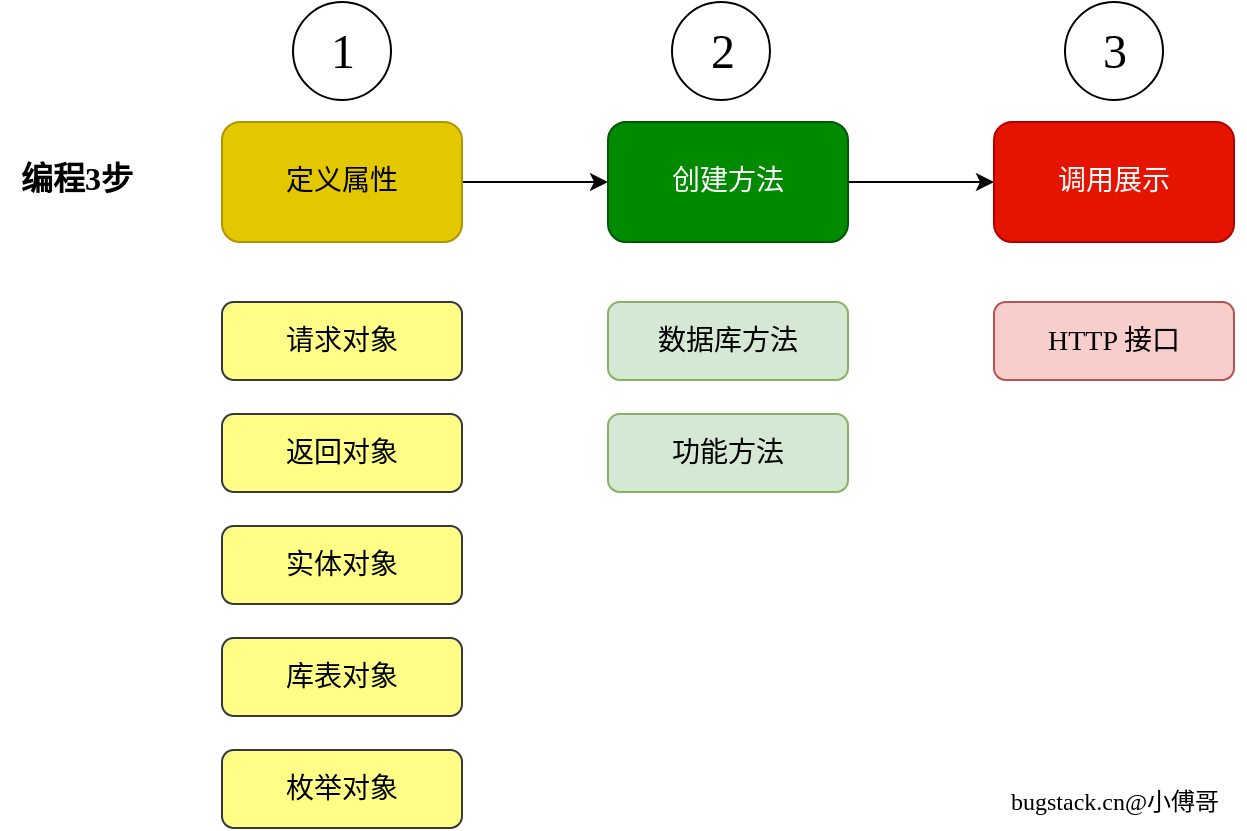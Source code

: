 <mxfile version="20.2.8" type="device" pages="3"><diagram id="c9HScdntACTEwCYFckSf" name="1. 问题"><mxGraphModel dx="1186" dy="737" grid="0" gridSize="10" guides="1" tooltips="1" connect="1" arrows="1" fold="1" page="1" pageScale="1" pageWidth="900" pageHeight="1600" math="0" shadow="0"><root><mxCell id="0"/><mxCell id="1" parent="0"/><mxCell id="GRa-rErKZM1RLX_Ollf9-36" value="" style="ellipse;whiteSpace=wrap;html=1;aspect=fixed;fontFamily=Comic Sans MS;fontSize=24;" vertex="1" parent="1"><mxGeometry x="636.5" y="381" width="49" height="49" as="geometry"/></mxCell><mxCell id="GRa-rErKZM1RLX_Ollf9-35" value="" style="ellipse;whiteSpace=wrap;html=1;aspect=fixed;fontFamily=Comic Sans MS;fontSize=24;" vertex="1" parent="1"><mxGeometry x="440" y="381" width="49" height="49" as="geometry"/></mxCell><mxCell id="GRa-rErKZM1RLX_Ollf9-34" value="" style="ellipse;whiteSpace=wrap;html=1;aspect=fixed;fontFamily=Comic Sans MS;fontSize=24;" vertex="1" parent="1"><mxGeometry x="250.5" y="381" width="49" height="49" as="geometry"/></mxCell><mxCell id="GRa-rErKZM1RLX_Ollf9-6" value="&lt;b&gt;&lt;font style=&quot;font-size: 16px;&quot;&gt;编程3步&lt;/font&gt;&lt;/b&gt;" style="text;html=1;align=center;verticalAlign=middle;resizable=0;points=[];autosize=1;strokeColor=none;fillColor=none;fontSize=14;fontFamily=Comic Sans MS;" vertex="1" parent="1"><mxGeometry x="104" y="453.5" width="76" height="31" as="geometry"/></mxCell><mxCell id="GRa-rErKZM1RLX_Ollf9-16" style="rounded=0;orthogonalLoop=1;jettySize=auto;html=1;exitX=1;exitY=0.5;exitDx=0;exitDy=0;fontFamily=Comic Sans MS;fontSize=16;" edge="1" parent="1" source="GRa-rErKZM1RLX_Ollf9-13" target="GRa-rErKZM1RLX_Ollf9-14"><mxGeometry relative="1" as="geometry"/></mxCell><mxCell id="GRa-rErKZM1RLX_Ollf9-13" value="定义属性" style="rounded=1;whiteSpace=wrap;html=1;fontFamily=Comic Sans MS;fontSize=14;fillColor=#e3c800;fontColor=#000000;strokeColor=#B09500;" vertex="1" parent="1"><mxGeometry x="215" y="441" width="120" height="60" as="geometry"/></mxCell><mxCell id="GRa-rErKZM1RLX_Ollf9-17" style="rounded=0;orthogonalLoop=1;jettySize=auto;html=1;exitX=1;exitY=0.5;exitDx=0;exitDy=0;entryX=0;entryY=0.5;entryDx=0;entryDy=0;fontFamily=Comic Sans MS;fontSize=16;" edge="1" parent="1" source="GRa-rErKZM1RLX_Ollf9-14" target="GRa-rErKZM1RLX_Ollf9-15"><mxGeometry relative="1" as="geometry"/></mxCell><mxCell id="GRa-rErKZM1RLX_Ollf9-14" value="创建方法" style="rounded=1;whiteSpace=wrap;html=1;fontFamily=Comic Sans MS;fontSize=14;fillColor=#008a00;fontColor=#ffffff;strokeColor=#005700;" vertex="1" parent="1"><mxGeometry x="408" y="441" width="120" height="60" as="geometry"/></mxCell><mxCell id="GRa-rErKZM1RLX_Ollf9-15" value="调用展示" style="rounded=1;whiteSpace=wrap;html=1;fontFamily=Comic Sans MS;fontSize=14;fillColor=#e51400;fontColor=#ffffff;strokeColor=#B20000;" vertex="1" parent="1"><mxGeometry x="601" y="441" width="120" height="60" as="geometry"/></mxCell><mxCell id="GRa-rErKZM1RLX_Ollf9-18" value="请求对象" style="rounded=1;whiteSpace=wrap;html=1;fontFamily=Comic Sans MS;fontSize=14;fillColor=#ffff88;strokeColor=#36393d;" vertex="1" parent="1"><mxGeometry x="215" y="531" width="120" height="39" as="geometry"/></mxCell><mxCell id="GRa-rErKZM1RLX_Ollf9-19" value="返回对象" style="rounded=1;whiteSpace=wrap;html=1;fontFamily=Comic Sans MS;fontSize=14;fillColor=#ffff88;strokeColor=#36393d;" vertex="1" parent="1"><mxGeometry x="215" y="587" width="120" height="39" as="geometry"/></mxCell><mxCell id="GRa-rErKZM1RLX_Ollf9-20" value="实体对象" style="rounded=1;whiteSpace=wrap;html=1;fontFamily=Comic Sans MS;fontSize=14;fillColor=#ffff88;strokeColor=#36393d;" vertex="1" parent="1"><mxGeometry x="215" y="643" width="120" height="39" as="geometry"/></mxCell><mxCell id="GRa-rErKZM1RLX_Ollf9-21" value="库表对象" style="rounded=1;whiteSpace=wrap;html=1;fontFamily=Comic Sans MS;fontSize=14;fillColor=#ffff88;strokeColor=#36393d;" vertex="1" parent="1"><mxGeometry x="215" y="699" width="120" height="39" as="geometry"/></mxCell><mxCell id="GRa-rErKZM1RLX_Ollf9-22" value="枚举对象" style="rounded=1;whiteSpace=wrap;html=1;fontFamily=Comic Sans MS;fontSize=14;fillColor=#ffff88;strokeColor=#36393d;" vertex="1" parent="1"><mxGeometry x="215" y="755" width="120" height="39" as="geometry"/></mxCell><mxCell id="GRa-rErKZM1RLX_Ollf9-23" value="数据库方法" style="rounded=1;whiteSpace=wrap;html=1;fontFamily=Comic Sans MS;fontSize=14;fillColor=#d5e8d4;strokeColor=#82b366;" vertex="1" parent="1"><mxGeometry x="408" y="531" width="120" height="39" as="geometry"/></mxCell><mxCell id="GRa-rErKZM1RLX_Ollf9-24" value="功能方法" style="rounded=1;whiteSpace=wrap;html=1;fontFamily=Comic Sans MS;fontSize=14;fillColor=#d5e8d4;strokeColor=#82b366;" vertex="1" parent="1"><mxGeometry x="408" y="587" width="120" height="39" as="geometry"/></mxCell><mxCell id="GRa-rErKZM1RLX_Ollf9-28" value="HTTP 接口" style="rounded=1;whiteSpace=wrap;html=1;fontFamily=Comic Sans MS;fontSize=14;fillColor=#f8cecc;strokeColor=#b85450;" vertex="1" parent="1"><mxGeometry x="601" y="531" width="120" height="39" as="geometry"/></mxCell><mxCell id="GRa-rErKZM1RLX_Ollf9-31" value="&lt;font style=&quot;font-size: 24px;&quot;&gt;1&lt;/font&gt;" style="text;html=1;align=center;verticalAlign=middle;resizable=0;points=[];autosize=1;strokeColor=none;fillColor=none;fontSize=16;fontFamily=Comic Sans MS;" vertex="1" parent="1"><mxGeometry x="260.5" y="385" width="29" height="41" as="geometry"/></mxCell><mxCell id="GRa-rErKZM1RLX_Ollf9-32" value="&lt;font style=&quot;font-size: 24px;&quot;&gt;2&lt;/font&gt;" style="text;html=1;align=center;verticalAlign=middle;resizable=0;points=[];autosize=1;strokeColor=none;fillColor=none;fontSize=16;fontFamily=Comic Sans MS;" vertex="1" parent="1"><mxGeometry x="448" y="385" width="33" height="41" as="geometry"/></mxCell><mxCell id="GRa-rErKZM1RLX_Ollf9-33" value="&lt;font style=&quot;font-size: 24px;&quot;&gt;3&lt;/font&gt;" style="text;html=1;align=center;verticalAlign=middle;resizable=0;points=[];autosize=1;strokeColor=none;fillColor=none;fontSize=16;fontFamily=Comic Sans MS;" vertex="1" parent="1"><mxGeometry x="644.5" y="385" width="33" height="41" as="geometry"/></mxCell><mxCell id="gU6OYbgP1_vWouHDrSD_-1" value="bugstack.cn@小傅哥" style="text;html=1;align=center;verticalAlign=middle;resizable=0;points=[];autosize=1;strokeColor=none;fillColor=none;fontSize=12;fontFamily=Comic Sans MS;" vertex="1" parent="1"><mxGeometry x="595.5" y="768" width="131" height="26" as="geometry"/></mxCell></root></mxGraphModel></diagram><diagram id="Qjllg6JF8vO2Y3taFBXO" name="2. 架构"><mxGraphModel dx="1318" dy="819" grid="0" gridSize="10" guides="1" tooltips="1" connect="1" arrows="1" fold="1" page="0" pageScale="1" pageWidth="900" pageHeight="1600" math="0" shadow="0"><root><mxCell id="0"/><mxCell id="1" parent="0"/><mxCell id="mUkhWpOS0x0POfBQaQVl-10" style="edgeStyle=orthogonalEdgeStyle;rounded=0;orthogonalLoop=1;jettySize=auto;html=1;exitX=1;exitY=0.5;exitDx=0;exitDy=0;entryX=0;entryY=0.5;entryDx=0;entryDy=0;fontFamily=Comic Sans MS;fontSize=14;" edge="1" parent="1" source="mUkhWpOS0x0POfBQaQVl-1" target="mUkhWpOS0x0POfBQaQVl-2"><mxGeometry relative="1" as="geometry"/></mxCell><mxCell id="mUkhWpOS0x0POfBQaQVl-11" style="edgeStyle=orthogonalEdgeStyle;rounded=0;orthogonalLoop=1;jettySize=auto;html=1;exitX=1;exitY=0.5;exitDx=0;exitDy=0;entryX=0;entryY=0.5;entryDx=0;entryDy=0;fontFamily=Comic Sans MS;fontSize=14;" edge="1" parent="1" source="mUkhWpOS0x0POfBQaQVl-1" target="mUkhWpOS0x0POfBQaQVl-5"><mxGeometry relative="1" as="geometry"/></mxCell><mxCell id="mUkhWpOS0x0POfBQaQVl-12" style="edgeStyle=orthogonalEdgeStyle;rounded=0;orthogonalLoop=1;jettySize=auto;html=1;exitX=1;exitY=0.5;exitDx=0;exitDy=0;entryX=0;entryY=0.5;entryDx=0;entryDy=0;fontFamily=Comic Sans MS;fontSize=14;" edge="1" parent="1" source="mUkhWpOS0x0POfBQaQVl-1" target="mUkhWpOS0x0POfBQaQVl-3"><mxGeometry relative="1" as="geometry"/></mxCell><mxCell id="mUkhWpOS0x0POfBQaQVl-13" style="edgeStyle=orthogonalEdgeStyle;rounded=0;orthogonalLoop=1;jettySize=auto;html=1;exitX=1;exitY=0.5;exitDx=0;exitDy=0;fontFamily=Comic Sans MS;fontSize=14;" edge="1" parent="1" source="mUkhWpOS0x0POfBQaQVl-1" target="mUkhWpOS0x0POfBQaQVl-4"><mxGeometry relative="1" as="geometry"/></mxCell><mxCell id="mUkhWpOS0x0POfBQaQVl-1" value="&lt;font style=&quot;font-size: 14px;&quot; face=&quot;Comic Sans MS&quot;&gt;MVC 分层架构&lt;/font&gt;" style="rounded=1;whiteSpace=wrap;html=1;sketch=1;" vertex="1" parent="1"><mxGeometry x="86" y="346" width="120" height="60" as="geometry"/></mxCell><mxCell id="mUkhWpOS0x0POfBQaQVl-2" value="Controller" style="rounded=1;whiteSpace=wrap;html=1;fontFamily=Comic Sans MS;fontSize=14;fillColor=#e3c800;fontColor=#000000;strokeColor=#B09500;" vertex="1" parent="1"><mxGeometry x="304" y="197" width="120" height="60" as="geometry"/></mxCell><mxCell id="mUkhWpOS0x0POfBQaQVl-3" value="dao" style="rounded=1;whiteSpace=wrap;html=1;fontFamily=Comic Sans MS;fontSize=14;fillColor=#008a00;fontColor=#ffffff;strokeColor=#005700;" vertex="1" parent="1"><mxGeometry x="304" y="298" width="120" height="60" as="geometry"/></mxCell><mxCell id="mUkhWpOS0x0POfBQaQVl-4" value="domain" style="rounded=1;whiteSpace=wrap;html=1;fontFamily=Comic Sans MS;fontSize=14;fillColor=#1ba1e2;fontColor=#ffffff;strokeColor=#006EAF;" vertex="1" parent="1"><mxGeometry x="304" y="399" width="120" height="60" as="geometry"/></mxCell><mxCell id="mUkhWpOS0x0POfBQaQVl-5" value="service" style="rounded=1;whiteSpace=wrap;html=1;fontFamily=Comic Sans MS;fontSize=14;fillColor=#e51400;fontColor=#ffffff;strokeColor=#B20000;" vertex="1" parent="1"><mxGeometry x="304" y="500" width="120" height="60" as="geometry"/></mxCell><mxCell id="mUkhWpOS0x0POfBQaQVl-6" value="控制层，接口的实现" style="text;html=1;align=center;verticalAlign=middle;resizable=0;points=[];autosize=1;strokeColor=none;fillColor=none;fontSize=14;fontFamily=Comic Sans MS;fontStyle=1" vertex="1" parent="1"><mxGeometry x="292" y="159" width="144" height="29" as="geometry"/></mxCell><mxCell id="mUkhWpOS0x0POfBQaQVl-7" value="数据层，库表的访问" style="text;html=1;align=center;verticalAlign=middle;resizable=0;points=[];autosize=1;strokeColor=none;fillColor=none;fontSize=14;fontFamily=Comic Sans MS;fontStyle=1" vertex="1" parent="1"><mxGeometry x="292" y="269" width="144" height="29" as="geometry"/></mxCell><mxCell id="mUkhWpOS0x0POfBQaQVl-8" value="对象层，对象的定义" style="text;html=1;align=center;verticalAlign=middle;resizable=0;points=[];autosize=1;strokeColor=none;fillColor=none;fontSize=14;fontFamily=Comic Sans MS;fontStyle=1" vertex="1" parent="1"><mxGeometry x="292" y="370" width="144" height="29" as="geometry"/></mxCell><mxCell id="mUkhWpOS0x0POfBQaQVl-9" value="服务层，逻辑的实现" style="text;html=1;align=center;verticalAlign=middle;resizable=0;points=[];autosize=1;strokeColor=none;fillColor=none;fontSize=14;fontFamily=Comic Sans MS;fontStyle=1" vertex="1" parent="1"><mxGeometry x="292" y="471" width="144" height="29" as="geometry"/></mxCell><mxCell id="7dCJIL6UfYk0mFx8YdLy-1" value="请求对象" style="rounded=1;whiteSpace=wrap;html=1;fontFamily=Comic Sans MS;fontSize=14;fillColor=#ffff88;strokeColor=#36393d;" vertex="1" parent="1"><mxGeometry x="453" y="409.5" width="120" height="39" as="geometry"/></mxCell><mxCell id="7dCJIL6UfYk0mFx8YdLy-2" value="返回对象" style="rounded=1;whiteSpace=wrap;html=1;fontFamily=Comic Sans MS;fontSize=14;fillColor=#ffff88;strokeColor=#36393d;" vertex="1" parent="1"><mxGeometry x="602" y="409.5" width="120" height="39" as="geometry"/></mxCell><mxCell id="7dCJIL6UfYk0mFx8YdLy-3" value="实体对象" style="rounded=1;whiteSpace=wrap;html=1;fontFamily=Comic Sans MS;fontSize=14;fillColor=#ffff88;strokeColor=#36393d;" vertex="1" parent="1"><mxGeometry x="751" y="409.5" width="120" height="39" as="geometry"/></mxCell><mxCell id="7dCJIL6UfYk0mFx8YdLy-4" value="库表对象" style="rounded=1;whiteSpace=wrap;html=1;fontFamily=Comic Sans MS;fontSize=14;fillColor=#ffff88;strokeColor=#36393d;" vertex="1" parent="1"><mxGeometry x="900" y="409.5" width="120" height="39" as="geometry"/></mxCell><mxCell id="7dCJIL6UfYk0mFx8YdLy-5" value="枚举对象" style="rounded=1;whiteSpace=wrap;html=1;fontFamily=Comic Sans MS;fontSize=14;fillColor=#ffff88;strokeColor=#36393d;" vertex="1" parent="1"><mxGeometry x="1049" y="409.5" width="120" height="39" as="geometry"/></mxCell><mxCell id="7dCJIL6UfYk0mFx8YdLy-6" value="数据库方法" style="rounded=1;whiteSpace=wrap;html=1;fontFamily=Comic Sans MS;fontSize=14;fillColor=#d5e8d4;strokeColor=#82b366;" vertex="1" parent="1"><mxGeometry x="453" y="308.5" width="120" height="39" as="geometry"/></mxCell><mxCell id="7dCJIL6UfYk0mFx8YdLy-7" value="功能方法" style="rounded=1;whiteSpace=wrap;html=1;fontFamily=Comic Sans MS;fontSize=14;fillColor=#d5e8d4;strokeColor=#82b366;" vertex="1" parent="1"><mxGeometry x="453" y="510.5" width="120" height="39" as="geometry"/></mxCell><mxCell id="7dCJIL6UfYk0mFx8YdLy-8" value="HTTP 接口" style="rounded=1;whiteSpace=wrap;html=1;fontFamily=Comic Sans MS;fontSize=14;fillColor=#f8cecc;strokeColor=#b85450;" vertex="1" parent="1"><mxGeometry x="453" y="207.5" width="120" height="39" as="geometry"/></mxCell><mxCell id="7dCJIL6UfYk0mFx8YdLy-10" value="" style="shape=curlyBracket;whiteSpace=wrap;html=1;rounded=1;fontFamily=Comic Sans MS;fontSize=24;rotation=-90;" vertex="1" parent="1"><mxGeometry x="654.5" y="253" width="15" height="416" as="geometry"/></mxCell><mxCell id="7dCJIL6UfYk0mFx8YdLy-12" value="" style="shape=curlyBracket;whiteSpace=wrap;html=1;rounded=1;fontFamily=Comic Sans MS;fontSize=24;rotation=-90;" vertex="1" parent="1"><mxGeometry x="952.5" y="402" width="15" height="118.5" as="geometry"/></mxCell><mxCell id="7dCJIL6UfYk0mFx8YdLy-13" value="" style="shape=curlyBracket;whiteSpace=wrap;html=1;rounded=1;fontFamily=Comic Sans MS;fontSize=24;rotation=-90;" vertex="1" parent="1"><mxGeometry x="1102.75" y="397.75" width="15" height="121" as="geometry"/></mxCell><mxCell id="Ih8tig78cwTCgXSXQImq-1" value="bugstack.cn@小傅哥" style="text;html=1;align=center;verticalAlign=middle;resizable=0;points=[];autosize=1;strokeColor=none;fillColor=none;fontSize=12;fontFamily=Comic Sans MS;" vertex="1" parent="1"><mxGeometry x="1038" y="523.5" width="131" height="26" as="geometry"/></mxCell></root></mxGraphModel></diagram><diagram id="IbJuPW5fwbRyof4lrsmB" name="3. 流程"><mxGraphModel dx="1186" dy="737" grid="0" gridSize="10" guides="1" tooltips="1" connect="1" arrows="1" fold="1" page="1" pageScale="1" pageWidth="900" pageHeight="1600" math="0" shadow="0"><root><mxCell id="0"/><mxCell id="1" parent="0"/><mxCell id="kUkCPYXHlj86-DsSZWxj-3" value="" style="edgeStyle=none;rounded=0;orthogonalLoop=1;jettySize=auto;html=1;fontFamily=Comic Sans MS;fontSize=20;" edge="1" parent="1" source="kUkCPYXHlj86-DsSZWxj-1" target="kUkCPYXHlj86-DsSZWxj-2"><mxGeometry relative="1" as="geometry"/></mxCell><mxCell id="kUkCPYXHlj86-DsSZWxj-1" value="&lt;font style=&quot;font-size: 20px;&quot;&gt;Actor&lt;/font&gt;" style="shape=umlActor;verticalLabelPosition=bottom;verticalAlign=top;html=1;outlineConnect=0;sketch=1;fontFamily=Comic Sans MS;fontSize=24;gradientColor=none;" vertex="1" parent="1"><mxGeometry x="100" y="228" width="30" height="60" as="geometry"/></mxCell><mxCell id="kUkCPYXHlj86-DsSZWxj-6" style="edgeStyle=none;rounded=0;orthogonalLoop=1;jettySize=auto;html=1;exitX=1;exitY=0.5;exitDx=0;exitDy=0;fontFamily=Comic Sans MS;fontSize=20;" edge="1" parent="1" source="kUkCPYXHlj86-DsSZWxj-2" target="kUkCPYXHlj86-DsSZWxj-4"><mxGeometry relative="1" as="geometry"/></mxCell><mxCell id="kUkCPYXHlj86-DsSZWxj-2" value="&lt;font style=&quot;font-size: 15px;&quot;&gt;HTTP 请求&lt;/font&gt;" style="rounded=1;whiteSpace=wrap;html=1;sketch=1;fontFamily=Comic Sans MS;fontSize=24;fillColor=#d5e8d4;strokeColor=#82b366;" vertex="1" parent="1"><mxGeometry x="191" y="228" width="120" height="60" as="geometry"/></mxCell><mxCell id="kUkCPYXHlj86-DsSZWxj-24" style="edgeStyle=orthogonalEdgeStyle;rounded=0;orthogonalLoop=1;jettySize=auto;html=1;exitX=1;exitY=0.5;exitDx=0;exitDy=0;fontFamily=Comic Sans MS;fontSize=10;" edge="1" parent="1" source="kUkCPYXHlj86-DsSZWxj-4" target="kUkCPYXHlj86-DsSZWxj-8"><mxGeometry relative="1" as="geometry"/></mxCell><mxCell id="kUkCPYXHlj86-DsSZWxj-4" value="&lt;span style=&quot;font-size: 15px;&quot;&gt;Controller&lt;br&gt;&lt;/span&gt;" style="rounded=1;whiteSpace=wrap;html=1;sketch=1;fontFamily=Comic Sans MS;fontSize=24;fillColor=#f8cecc;strokeColor=#b85450;" vertex="1" parent="1"><mxGeometry x="372" y="228" width="120" height="60" as="geometry"/></mxCell><mxCell id="kUkCPYXHlj86-DsSZWxj-26" style="edgeStyle=orthogonalEdgeStyle;rounded=0;orthogonalLoop=1;jettySize=auto;html=1;exitX=1;exitY=0.5;exitDx=0;exitDy=0;entryX=1;entryY=0.5;entryDx=0;entryDy=0;fontFamily=Comic Sans MS;fontSize=10;" edge="1" parent="1" source="kUkCPYXHlj86-DsSZWxj-5" target="kUkCPYXHlj86-DsSZWxj-16"><mxGeometry relative="1" as="geometry"/></mxCell><mxCell id="kUkCPYXHlj86-DsSZWxj-30" value="否" style="edgeLabel;html=1;align=center;verticalAlign=middle;resizable=0;points=[];fontSize=12;fontFamily=Comic Sans MS;" vertex="1" connectable="0" parent="kUkCPYXHlj86-DsSZWxj-26"><mxGeometry x="-0.527" y="1" relative="1" as="geometry"><mxPoint as="offset"/></mxGeometry></mxCell><mxCell id="kUkCPYXHlj86-DsSZWxj-27" style="edgeStyle=orthogonalEdgeStyle;rounded=0;orthogonalLoop=1;jettySize=auto;html=1;exitX=0.5;exitY=1;exitDx=0;exitDy=0;fontFamily=Comic Sans MS;fontSize=10;" edge="1" parent="1" source="kUkCPYXHlj86-DsSZWxj-5" target="kUkCPYXHlj86-DsSZWxj-14"><mxGeometry relative="1" as="geometry"/></mxCell><mxCell id="kUkCPYXHlj86-DsSZWxj-29" value="&lt;font style=&quot;font-size: 12px;&quot;&gt;是&lt;/font&gt;" style="edgeLabel;html=1;align=center;verticalAlign=middle;resizable=0;points=[];fontSize=10;fontFamily=Comic Sans MS;" vertex="1" connectable="0" parent="kUkCPYXHlj86-DsSZWxj-27"><mxGeometry x="-0.255" y="-1" relative="1" as="geometry"><mxPoint as="offset"/></mxGeometry></mxCell><mxCell id="kUkCPYXHlj86-DsSZWxj-5" value="&lt;font style=&quot;font-size: 15px;&quot;&gt;数据库交互&lt;/font&gt;" style="rhombus;whiteSpace=wrap;html=1;sketch=1;fontFamily=Comic Sans MS;fontSize=20;fillColor=#dae8fc;strokeColor=#6c8ebf;" vertex="1" parent="1"><mxGeometry x="732" y="218" width="126" height="80" as="geometry"/></mxCell><mxCell id="kUkCPYXHlj86-DsSZWxj-25" style="edgeStyle=orthogonalEdgeStyle;rounded=0;orthogonalLoop=1;jettySize=auto;html=1;exitX=1;exitY=0.5;exitDx=0;exitDy=0;fontFamily=Comic Sans MS;fontSize=10;" edge="1" parent="1" source="kUkCPYXHlj86-DsSZWxj-8" target="kUkCPYXHlj86-DsSZWxj-5"><mxGeometry relative="1" as="geometry"/></mxCell><mxCell id="kUkCPYXHlj86-DsSZWxj-8" value="&lt;span style=&quot;font-size: 15px;&quot;&gt;Service&lt;/span&gt;" style="rounded=1;whiteSpace=wrap;html=1;sketch=1;fontFamily=Comic Sans MS;fontSize=24;fillColor=#ffe6cc;strokeColor=#d79b00;" vertex="1" parent="1"><mxGeometry x="556" y="228" width="120" height="60" as="geometry"/></mxCell><mxCell id="kUkCPYXHlj86-DsSZWxj-28" style="edgeStyle=orthogonalEdgeStyle;rounded=0;orthogonalLoop=1;jettySize=auto;html=1;exitX=0.5;exitY=1;exitDx=0;exitDy=0;entryX=1;entryY=0.5;entryDx=0;entryDy=0;fontFamily=Comic Sans MS;fontSize=10;" edge="1" parent="1" source="kUkCPYXHlj86-DsSZWxj-14" target="kUkCPYXHlj86-DsSZWxj-16"><mxGeometry relative="1" as="geometry"/></mxCell><mxCell id="kUkCPYXHlj86-DsSZWxj-14" value="&lt;span style=&quot;font-size: 15px;&quot;&gt;DAO&lt;/span&gt;" style="rounded=1;whiteSpace=wrap;html=1;sketch=1;fontFamily=Comic Sans MS;fontSize=24;fillColor=#dae8fc;strokeColor=#6c8ebf;" vertex="1" parent="1"><mxGeometry x="735" y="359" width="120" height="60" as="geometry"/></mxCell><mxCell id="kUkCPYXHlj86-DsSZWxj-22" style="edgeStyle=orthogonalEdgeStyle;rounded=0;orthogonalLoop=1;jettySize=auto;html=1;exitX=0;exitY=0.5;exitDx=0;exitDy=0;fontFamily=Comic Sans MS;fontSize=10;" edge="1" parent="1" source="kUkCPYXHlj86-DsSZWxj-16" target="kUkCPYXHlj86-DsSZWxj-21"><mxGeometry relative="1" as="geometry"/></mxCell><mxCell id="kUkCPYXHlj86-DsSZWxj-16" value="&lt;span style=&quot;font-size: 15px;&quot;&gt;Controller&lt;br&gt;&lt;/span&gt;" style="rounded=1;whiteSpace=wrap;html=1;sketch=1;fontFamily=Comic Sans MS;fontSize=24;fillColor=#f8cecc;strokeColor=#b85450;" vertex="1" parent="1"><mxGeometry x="372" y="460" width="120" height="60" as="geometry"/></mxCell><mxCell id="kUkCPYXHlj86-DsSZWxj-23" style="edgeStyle=orthogonalEdgeStyle;rounded=0;orthogonalLoop=1;jettySize=auto;html=1;exitX=0.5;exitY=0;exitDx=0;exitDy=0;fontFamily=Comic Sans MS;fontSize=10;" edge="1" parent="1" source="kUkCPYXHlj86-DsSZWxj-21" target="kUkCPYXHlj86-DsSZWxj-2"><mxGeometry relative="1" as="geometry"/></mxCell><mxCell id="kUkCPYXHlj86-DsSZWxj-21" value="&lt;font style=&quot;font-size: 15px;&quot;&gt;HTTP 响应&lt;/font&gt;" style="rounded=1;whiteSpace=wrap;html=1;sketch=1;fontFamily=Comic Sans MS;fontSize=24;fillColor=#d5e8d4;strokeColor=#82b366;" vertex="1" parent="1"><mxGeometry x="191" y="460" width="120" height="60" as="geometry"/></mxCell><mxCell id="kUkCPYXHlj86-DsSZWxj-31" value="&lt;span style=&quot;color: rgb(0, 0, 0); font-family: &amp;quot;Comic Sans MS&amp;quot;; font-size: 15px; font-style: normal; font-variant-ligatures: normal; font-variant-caps: normal; font-weight: 400; letter-spacing: normal; orphans: 2; text-indent: 0px; text-transform: none; widows: 2; word-spacing: 0px; -webkit-text-stroke-width: 0px; background-color: rgb(248, 249, 250); text-decoration-thickness: initial; text-decoration-style: initial; text-decoration-color: initial; float: none; display: inline !important;&quot;&gt;封装数据&lt;/span&gt;" style="text;whiteSpace=wrap;html=1;fontSize=12;fontFamily=Comic Sans MS;align=center;" vertex="1" parent="1"><mxGeometry x="388" y="523" width="88" height="40" as="geometry"/></mxCell><mxCell id="72YTmhMRRZz0eclkcAe7-1" value="请求对象" style="rounded=1;whiteSpace=wrap;html=1;fontFamily=Comic Sans MS;fontSize=14;fillColor=#ffff88;strokeColor=#36393d;" vertex="1" parent="1"><mxGeometry x="191" y="177" width="120" height="39" as="geometry"/></mxCell><mxCell id="72YTmhMRRZz0eclkcAe7-2" value="返回对象" style="rounded=1;whiteSpace=wrap;html=1;fontFamily=Comic Sans MS;fontSize=14;fillColor=#ffff88;strokeColor=#36393d;" vertex="1" parent="1"><mxGeometry x="191" y="531" width="120" height="39" as="geometry"/></mxCell><mxCell id="72YTmhMRRZz0eclkcAe7-3" value="实体对象" style="rounded=1;whiteSpace=wrap;html=1;fontFamily=Comic Sans MS;fontSize=14;fillColor=#ffff88;strokeColor=#36393d;" vertex="1" parent="1"><mxGeometry x="556" y="130" width="120" height="39" as="geometry"/></mxCell><mxCell id="72YTmhMRRZz0eclkcAe7-4" value="库表对象" style="rounded=1;whiteSpace=wrap;html=1;fontFamily=Comic Sans MS;fontSize=14;fillColor=#ffff88;strokeColor=#36393d;" vertex="1" parent="1"><mxGeometry x="459" y="369.5" width="120" height="39" as="geometry"/></mxCell><mxCell id="72YTmhMRRZz0eclkcAe7-5" value="枚举对象" style="rounded=1;whiteSpace=wrap;html=1;fontFamily=Comic Sans MS;fontSize=14;fillColor=#ffff88;strokeColor=#36393d;" vertex="1" parent="1"><mxGeometry x="556" y="83" width="120" height="39" as="geometry"/></mxCell><mxCell id="72YTmhMRRZz0eclkcAe7-6" value="数据库方法" style="rounded=1;whiteSpace=wrap;html=1;fontFamily=Comic Sans MS;fontSize=14;fillColor=#d5e8d4;strokeColor=#82b366;" vertex="1" parent="1"><mxGeometry x="597" y="369.5" width="120" height="39" as="geometry"/></mxCell><mxCell id="72YTmhMRRZz0eclkcAe7-7" value="功能方法" style="rounded=1;whiteSpace=wrap;html=1;fontFamily=Comic Sans MS;fontSize=14;fillColor=#d5e8d4;strokeColor=#82b366;" vertex="1" parent="1"><mxGeometry x="556" y="177" width="120" height="39" as="geometry"/></mxCell><mxCell id="72YTmhMRRZz0eclkcAe7-8" value="HTTP 接口" style="rounded=1;whiteSpace=wrap;html=1;fontFamily=Comic Sans MS;fontSize=14;fillColor=#f8cecc;strokeColor=#b85450;" vertex="1" parent="1"><mxGeometry x="372" y="177" width="120" height="39" as="geometry"/></mxCell><mxCell id="0udmZ4e7DtOH0x16Jf0d-1" value="bugstack.cn@小傅哥" style="text;html=1;align=center;verticalAlign=middle;resizable=0;points=[];autosize=1;strokeColor=none;fillColor=none;fontSize=12;fontFamily=Comic Sans MS;" vertex="1" parent="1"><mxGeometry x="744" y="505" width="131" height="26" as="geometry"/></mxCell></root></mxGraphModel></diagram></mxfile>